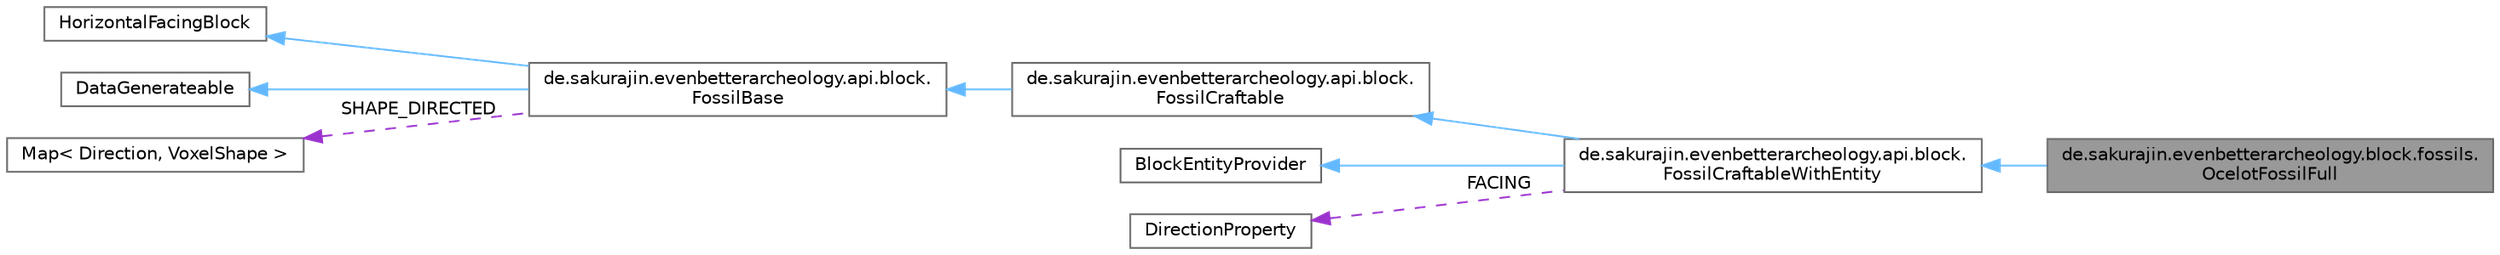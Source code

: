digraph "de.sakurajin.evenbetterarcheology.block.fossils.OcelotFossilFull"
{
 // LATEX_PDF_SIZE
  bgcolor="transparent";
  edge [fontname=Helvetica,fontsize=10,labelfontname=Helvetica,labelfontsize=10];
  node [fontname=Helvetica,fontsize=10,shape=box,height=0.2,width=0.4];
  rankdir="LR";
  Node1 [label="de.sakurajin.evenbetterarcheology.block.fossils.\lOcelotFossilFull",height=0.2,width=0.4,color="gray40", fillcolor="grey60", style="filled", fontcolor="black",tooltip=" "];
  Node2 -> Node1 [dir="back",color="steelblue1",style="solid"];
  Node2 [label="de.sakurajin.evenbetterarcheology.api.block.\lFossilCraftableWithEntity",height=0.2,width=0.4,color="gray40", fillcolor="white", style="filled",URL="$classde_1_1sakurajin_1_1evenbetterarcheology_1_1api_1_1block_1_1FossilCraftableWithEntity.html",tooltip=" "];
  Node3 -> Node2 [dir="back",color="steelblue1",style="solid"];
  Node3 [label="de.sakurajin.evenbetterarcheology.api.block.\lFossilCraftable",height=0.2,width=0.4,color="gray40", fillcolor="white", style="filled",URL="$classde_1_1sakurajin_1_1evenbetterarcheology_1_1api_1_1block_1_1FossilCraftable.html",tooltip=" "];
  Node4 -> Node3 [dir="back",color="steelblue1",style="solid"];
  Node4 [label="de.sakurajin.evenbetterarcheology.api.block.\lFossilBase",height=0.2,width=0.4,color="gray40", fillcolor="white", style="filled",URL="$classde_1_1sakurajin_1_1evenbetterarcheology_1_1api_1_1block_1_1FossilBase.html",tooltip=" "];
  Node5 -> Node4 [dir="back",color="steelblue1",style="solid"];
  Node5 [label="HorizontalFacingBlock",height=0.2,width=0.4,color="gray40", fillcolor="white", style="filled",tooltip=" "];
  Node6 -> Node4 [dir="back",color="steelblue1",style="solid"];
  Node6 [label="DataGenerateable",height=0.2,width=0.4,color="gray40", fillcolor="white", style="filled",tooltip=" "];
  Node7 -> Node4 [dir="back",color="darkorchid3",style="dashed",label=" SHAPE_DIRECTED" ];
  Node7 [label="Map\< Direction, VoxelShape \>",height=0.2,width=0.4,color="gray40", fillcolor="white", style="filled",tooltip=" "];
  Node8 -> Node2 [dir="back",color="steelblue1",style="solid"];
  Node8 [label="BlockEntityProvider",height=0.2,width=0.4,color="gray40", fillcolor="white", style="filled",tooltip=" "];
  Node9 -> Node2 [dir="back",color="darkorchid3",style="dashed",label=" FACING" ];
  Node9 [label="DirectionProperty",height=0.2,width=0.4,color="gray40", fillcolor="white", style="filled",tooltip=" "];
}
